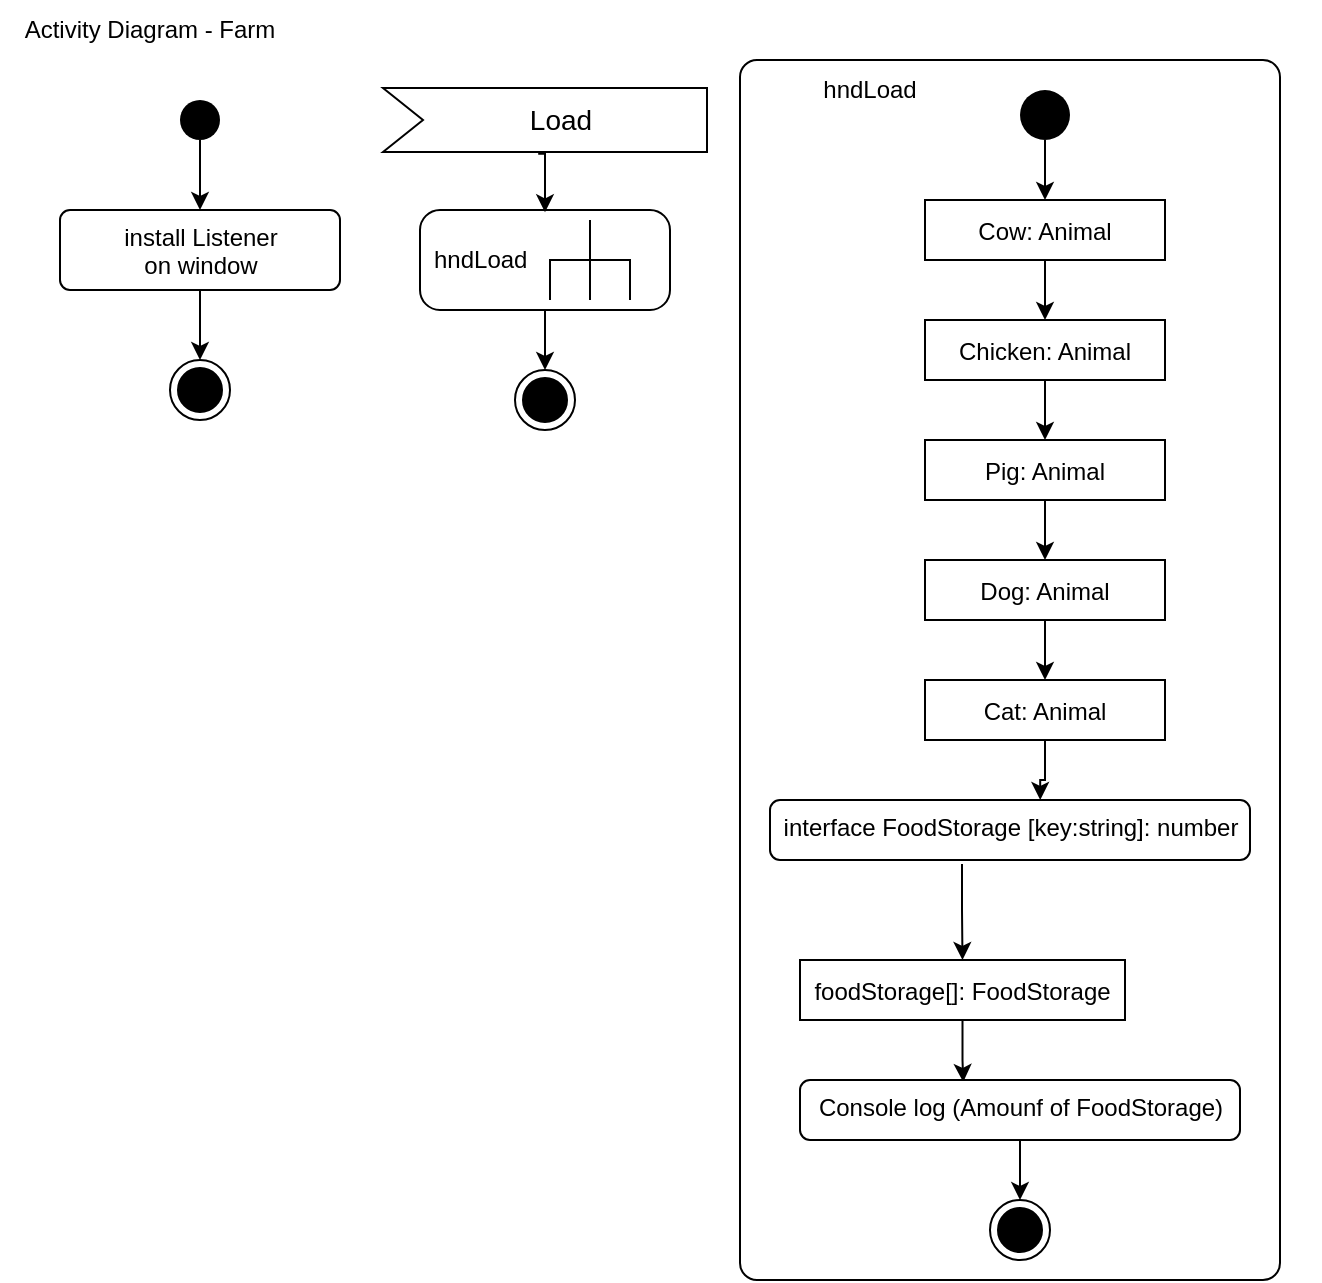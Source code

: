 <mxfile version="18.0.6" type="device"><diagram id="qDhmXdY2lk72WgDsPgx5" name="Page-1"><mxGraphModel dx="648" dy="532" grid="1" gridSize="10" guides="1" tooltips="1" connect="1" arrows="1" fold="1" page="1" pageScale="1" pageWidth="827" pageHeight="1169" math="0" shadow="0"><root><mxCell id="0"/><mxCell id="1" parent="0"/><mxCell id="goNxyhpLE0_foz2eCEGq-1" value="&lt;div&gt;Activity Diagram - Farm&lt;/div&gt;" style="text;html=1;strokeColor=none;fillColor=none;align=center;verticalAlign=middle;whiteSpace=wrap;rounded=0;fontSize=12;" parent="1" vertex="1"><mxGeometry x="10" y="10" width="150" height="30" as="geometry"/></mxCell><mxCell id="goNxyhpLE0_foz2eCEGq-38" style="edgeStyle=orthogonalEdgeStyle;rounded=0;orthogonalLoop=1;jettySize=auto;html=1;entryX=0.5;entryY=0;entryDx=0;entryDy=0;fontSize=12;" parent="1" source="goNxyhpLE0_foz2eCEGq-29" target="goNxyhpLE0_foz2eCEGq-37" edge="1"><mxGeometry relative="1" as="geometry"/></mxCell><mxCell id="goNxyhpLE0_foz2eCEGq-29" value="hndLoad" style="shape=mxgraph.uml25.behaviorAction;html=1;rounded=1;absoluteArcSize=1;arcSize=10;align=left;spacingLeft=5;fontSize=12;" parent="1" vertex="1"><mxGeometry x="220" y="115" width="125" height="50" as="geometry"/></mxCell><mxCell id="goNxyhpLE0_foz2eCEGq-37" value="" style="ellipse;html=1;shape=endState;fillColor=#000000;strokeColor=#000000;fontSize=12;" parent="1" vertex="1"><mxGeometry x="267.5" y="195" width="30" height="30" as="geometry"/></mxCell><mxCell id="goNxyhpLE0_foz2eCEGq-84" style="edgeStyle=orthogonalEdgeStyle;rounded=0;orthogonalLoop=1;jettySize=auto;html=1;entryX=0.5;entryY=0;entryDx=0;entryDy=0;fontSize=12;" parent="1" source="goNxyhpLE0_foz2eCEGq-78" target="goNxyhpLE0_foz2eCEGq-83" edge="1"><mxGeometry relative="1" as="geometry"/></mxCell><mxCell id="goNxyhpLE0_foz2eCEGq-78" value="&lt;div&gt;install Listener&lt;/div&gt;&lt;div&gt;on window&lt;/div&gt;" style="html=1;align=center;verticalAlign=top;rounded=1;absoluteArcSize=1;arcSize=10;dashed=0;fontSize=12;" parent="1" vertex="1"><mxGeometry x="40" y="115" width="140" height="40" as="geometry"/></mxCell><mxCell id="goNxyhpLE0_foz2eCEGq-80" style="edgeStyle=orthogonalEdgeStyle;rounded=0;orthogonalLoop=1;jettySize=auto;html=1;entryX=0.5;entryY=0.023;entryDx=0;entryDy=0;entryPerimeter=0;fontSize=12;exitX=0.479;exitY=1.026;exitDx=0;exitDy=0;exitPerimeter=0;" parent="1" target="goNxyhpLE0_foz2eCEGq-29" edge="1" source="z1R4cQO8ZSlPu7RAte7H-1"><mxGeometry relative="1" as="geometry"><mxPoint x="282.524" y="90" as="sourcePoint"/></mxGeometry></mxCell><mxCell id="goNxyhpLE0_foz2eCEGq-82" style="edgeStyle=orthogonalEdgeStyle;rounded=0;orthogonalLoop=1;jettySize=auto;html=1;entryX=0.5;entryY=0;entryDx=0;entryDy=0;fontSize=12;" parent="1" source="goNxyhpLE0_foz2eCEGq-81" target="goNxyhpLE0_foz2eCEGq-78" edge="1"><mxGeometry relative="1" as="geometry"/></mxCell><mxCell id="goNxyhpLE0_foz2eCEGq-81" value="" style="ellipse;fillColor=#000000;strokeColor=none;fontSize=12;" parent="1" vertex="1"><mxGeometry x="100" y="60" width="20" height="20" as="geometry"/></mxCell><mxCell id="goNxyhpLE0_foz2eCEGq-83" value="" style="ellipse;html=1;shape=endState;fillColor=#000000;strokeColor=#000000;fontSize=12;" parent="1" vertex="1"><mxGeometry x="95" y="190" width="30" height="30" as="geometry"/></mxCell><mxCell id="xLqiwR5nrGgUgI1JCrjx-7" value="" style="group" parent="1" vertex="1" connectable="0"><mxGeometry x="380" y="40" width="290" height="610" as="geometry"/></mxCell><mxCell id="goNxyhpLE0_foz2eCEGq-42" value="&lt;div align=&quot;left&quot;&gt;&lt;br&gt;&lt;/div&gt;" style="html=1;align=left;verticalAlign=middle;rounded=1;absoluteArcSize=1;arcSize=17;dashed=0;fontSize=12;" parent="xLqiwR5nrGgUgI1JCrjx-7" vertex="1"><mxGeometry width="270" height="610" as="geometry"/></mxCell><mxCell id="goNxyhpLE0_foz2eCEGq-43" value="hndLoad" style="text;html=1;strokeColor=none;fillColor=none;align=center;verticalAlign=middle;whiteSpace=wrap;rounded=0;fontSize=12;" parent="xLqiwR5nrGgUgI1JCrjx-7" vertex="1"><mxGeometry x="30" width="70" height="30" as="geometry"/></mxCell><mxCell id="goNxyhpLE0_foz2eCEGq-106" style="edgeStyle=orthogonalEdgeStyle;rounded=0;orthogonalLoop=1;jettySize=auto;html=1;fontSize=12;entryX=0.563;entryY=0;entryDx=0;entryDy=0;entryPerimeter=0;" parent="xLqiwR5nrGgUgI1JCrjx-7" source="goNxyhpLE0_foz2eCEGq-105" target="xLqiwR5nrGgUgI1JCrjx-10" edge="1"><mxGeometry relative="1" as="geometry"><Array as="points"/></mxGeometry></mxCell><mxCell id="xLqiwR5nrGgUgI1JCrjx-9" style="edgeStyle=orthogonalEdgeStyle;rounded=0;orthogonalLoop=1;jettySize=auto;html=1;entryX=0.371;entryY=0.033;entryDx=0;entryDy=0;entryPerimeter=0;" parent="xLqiwR5nrGgUgI1JCrjx-7" source="goNxyhpLE0_foz2eCEGq-90" target="xLqiwR5nrGgUgI1JCrjx-5" edge="1"><mxGeometry relative="1" as="geometry"/></mxCell><mxCell id="xLqiwR5nrGgUgI1JCrjx-11" style="edgeStyle=orthogonalEdgeStyle;rounded=0;orthogonalLoop=1;jettySize=auto;html=1;entryX=0.5;entryY=0;entryDx=0;entryDy=0;exitX=0.4;exitY=1.067;exitDx=0;exitDy=0;exitPerimeter=0;" parent="xLqiwR5nrGgUgI1JCrjx-7" source="xLqiwR5nrGgUgI1JCrjx-10" target="goNxyhpLE0_foz2eCEGq-90" edge="1"><mxGeometry relative="1" as="geometry"/></mxCell><mxCell id="IUa6aGQYfyRDkHx2JFxD-2" style="edgeStyle=orthogonalEdgeStyle;rounded=0;orthogonalLoop=1;jettySize=auto;html=1;entryX=0.5;entryY=0;entryDx=0;entryDy=0;" parent="xLqiwR5nrGgUgI1JCrjx-7" source="IUa6aGQYfyRDkHx2JFxD-1" target="goNxyhpLE0_foz2eCEGq-87" edge="1"><mxGeometry relative="1" as="geometry"/></mxCell><mxCell id="IUa6aGQYfyRDkHx2JFxD-1" value="" style="ellipse;fillColor=#000000;strokeColor=none;" parent="xLqiwR5nrGgUgI1JCrjx-7" vertex="1"><mxGeometry x="140" y="15" width="25" height="25" as="geometry"/></mxCell><mxCell id="xLqiwR5nrGgUgI1JCrjx-8" value="" style="group" parent="xLqiwR5nrGgUgI1JCrjx-7" vertex="1" connectable="0"><mxGeometry x="70" y="70" width="220" height="390" as="geometry"/></mxCell><mxCell id="goNxyhpLE0_foz2eCEGq-87" value="Cow: Animal" style="fontStyle=0;fontSize=12;" parent="xLqiwR5nrGgUgI1JCrjx-8" vertex="1"><mxGeometry x="22.5" width="120" height="30" as="geometry"/></mxCell><mxCell id="goNxyhpLE0_foz2eCEGq-88" value="Chicken: Animal" style="fontStyle=0;fontSize=12;" parent="xLqiwR5nrGgUgI1JCrjx-8" vertex="1"><mxGeometry x="22.5" y="60" width="120" height="30" as="geometry"/></mxCell><mxCell id="goNxyhpLE0_foz2eCEGq-89" value="Pig: Animal" style="fontStyle=0;fontSize=12;" parent="xLqiwR5nrGgUgI1JCrjx-8" vertex="1"><mxGeometry x="22.5" y="120" width="120" height="30" as="geometry"/></mxCell><mxCell id="goNxyhpLE0_foz2eCEGq-91" value="Dog: Animal" style="fontStyle=0;fontSize=12;" parent="xLqiwR5nrGgUgI1JCrjx-8" vertex="1"><mxGeometry x="22.5" y="180" width="120" height="30" as="geometry"/></mxCell><mxCell id="goNxyhpLE0_foz2eCEGq-105" value="Cat: Animal" style="fontStyle=0;fontSize=12;" parent="xLqiwR5nrGgUgI1JCrjx-8" vertex="1"><mxGeometry x="22.5" y="240" width="120" height="30" as="geometry"/></mxCell><mxCell id="goNxyhpLE0_foz2eCEGq-92" style="edgeStyle=orthogonalEdgeStyle;rounded=0;orthogonalLoop=1;jettySize=auto;html=1;entryX=0.5;entryY=0;entryDx=0;entryDy=0;fontSize=12;" parent="xLqiwR5nrGgUgI1JCrjx-8" source="goNxyhpLE0_foz2eCEGq-87" target="goNxyhpLE0_foz2eCEGq-88" edge="1"><mxGeometry relative="1" as="geometry"/></mxCell><mxCell id="goNxyhpLE0_foz2eCEGq-93" style="edgeStyle=orthogonalEdgeStyle;rounded=0;orthogonalLoop=1;jettySize=auto;html=1;entryX=0.5;entryY=0;entryDx=0;entryDy=0;fontSize=12;" parent="xLqiwR5nrGgUgI1JCrjx-8" source="goNxyhpLE0_foz2eCEGq-88" target="goNxyhpLE0_foz2eCEGq-89" edge="1"><mxGeometry relative="1" as="geometry"/></mxCell><mxCell id="goNxyhpLE0_foz2eCEGq-94" style="edgeStyle=orthogonalEdgeStyle;rounded=0;orthogonalLoop=1;jettySize=auto;html=1;entryX=0.5;entryY=0;entryDx=0;entryDy=0;fontSize=12;" parent="xLqiwR5nrGgUgI1JCrjx-8" source="goNxyhpLE0_foz2eCEGq-89" target="goNxyhpLE0_foz2eCEGq-91" edge="1"><mxGeometry relative="1" as="geometry"/></mxCell><mxCell id="goNxyhpLE0_foz2eCEGq-95" style="edgeStyle=orthogonalEdgeStyle;rounded=0;orthogonalLoop=1;jettySize=auto;html=1;entryX=0.5;entryY=0;entryDx=0;entryDy=0;fontSize=12;" parent="xLqiwR5nrGgUgI1JCrjx-8" source="goNxyhpLE0_foz2eCEGq-91" target="goNxyhpLE0_foz2eCEGq-105" edge="1"><mxGeometry relative="1" as="geometry"/></mxCell><mxCell id="xLqiwR5nrGgUgI1JCrjx-10" value="interface FoodStorage [key:string]: number " style="html=1;align=center;verticalAlign=top;rounded=1;absoluteArcSize=1;arcSize=10;dashed=0;fontSize=12;" parent="xLqiwR5nrGgUgI1JCrjx-7" vertex="1"><mxGeometry x="15" y="370" width="240" height="30" as="geometry"/></mxCell><mxCell id="goNxyhpLE0_foz2eCEGq-90" value="foodStorage[]: FoodStorage" style="fontStyle=0;fontSize=12;" parent="xLqiwR5nrGgUgI1JCrjx-7" vertex="1"><mxGeometry x="30" y="450" width="162.5" height="30" as="geometry"/></mxCell><mxCell id="IUa6aGQYfyRDkHx2JFxD-4" style="edgeStyle=orthogonalEdgeStyle;rounded=0;orthogonalLoop=1;jettySize=auto;html=1;entryX=0.5;entryY=0;entryDx=0;entryDy=0;" parent="xLqiwR5nrGgUgI1JCrjx-7" source="xLqiwR5nrGgUgI1JCrjx-5" target="IUa6aGQYfyRDkHx2JFxD-3" edge="1"><mxGeometry relative="1" as="geometry"/></mxCell><mxCell id="xLqiwR5nrGgUgI1JCrjx-5" value="Console log (Amounf of FoodStorage)" style="html=1;align=center;verticalAlign=top;rounded=1;absoluteArcSize=1;arcSize=10;dashed=0;fontSize=12;" parent="xLqiwR5nrGgUgI1JCrjx-7" vertex="1"><mxGeometry x="30" y="510" width="220" height="30" as="geometry"/></mxCell><mxCell id="IUa6aGQYfyRDkHx2JFxD-3" value="" style="ellipse;html=1;shape=endState;fillColor=#000000;strokeColor=#000000;" parent="xLqiwR5nrGgUgI1JCrjx-7" vertex="1"><mxGeometry x="125" y="570" width="30" height="30" as="geometry"/></mxCell><mxCell id="z1R4cQO8ZSlPu7RAte7H-1" value="Load" style="html=1;shape=mxgraph.infographic.ribbonSimple;notch1=20;notch2=0;align=center;verticalAlign=middle;fontSize=14;fontStyle=0;fillColor=#FFFFFF;flipH=0;spacingRight=0;spacingLeft=14;" vertex="1" parent="1"><mxGeometry x="201.5" y="54" width="162" height="32" as="geometry"/></mxCell></root></mxGraphModel></diagram></mxfile>